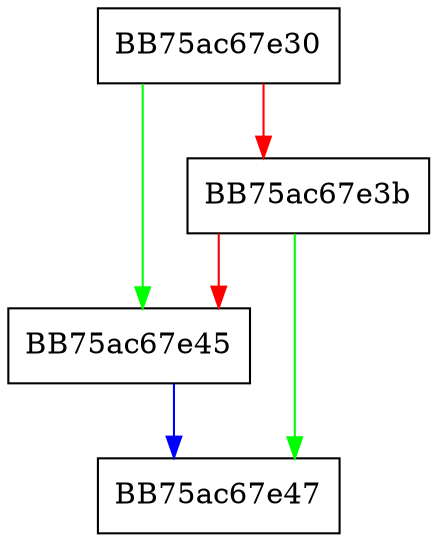digraph CanDeleteContainer {
  node [shape="box"];
  graph [splines=ortho];
  BB75ac67e30 -> BB75ac67e45 [color="green"];
  BB75ac67e30 -> BB75ac67e3b [color="red"];
  BB75ac67e3b -> BB75ac67e47 [color="green"];
  BB75ac67e3b -> BB75ac67e45 [color="red"];
  BB75ac67e45 -> BB75ac67e47 [color="blue"];
}